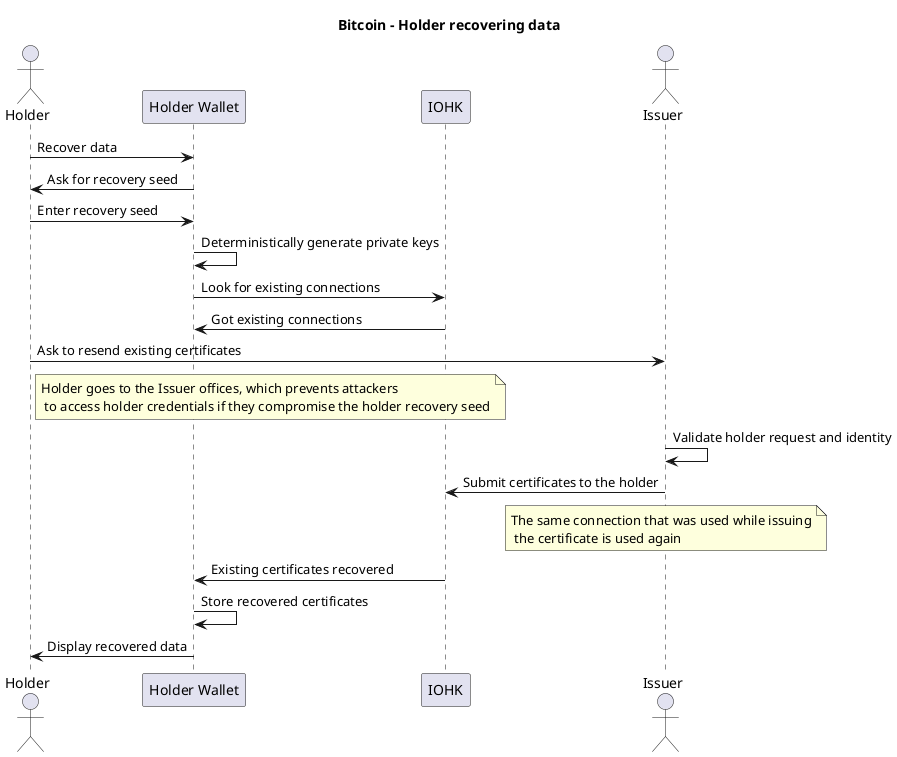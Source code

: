@startuml
title Bitcoin - Holder recovering data

actor Holder
participant "Holder Wallet" as HolderWallet
participant IOHK
actor Issuer

Holder -> HolderWallet : Recover data
HolderWallet -> Holder : Ask for recovery seed
Holder -> HolderWallet : Enter recovery seed
HolderWallet -> HolderWallet : Deterministically generate private keys
HolderWallet -> IOHK : Look for existing connections
IOHK -> HolderWallet : Got existing connections

Holder -> Issuer : Ask to resend existing certificates
note right of Holder : Holder goes to the Issuer offices, which prevents attackers\n to access holder credentials if they compromise the holder recovery seed
Issuer -> Issuer : Validate holder request and identity
Issuer -> IOHK : Submit certificates to the holder
note over Issuer : The same connection that was used while issuing\n the certificate is used again
IOHK -> HolderWallet : Existing certificates recovered
HolderWallet -> HolderWallet : Store recovered certificates
HolderWallet -> Holder : Display recovered data
@enduml